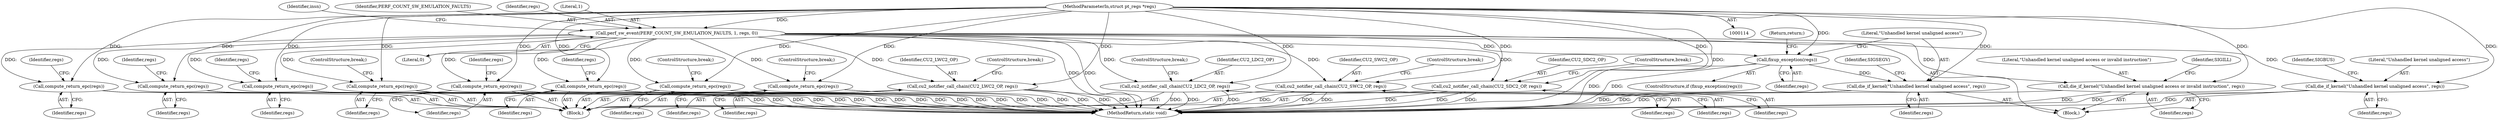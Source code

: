 digraph "0_linux_a8b0ca17b80e92faab46ee7179ba9e99ccb61233_12@pointer" {
"1000122" [label="(Call,perf_sw_event(PERF_COUNT_SW_EMULATION_FAULTS, 1, regs, 0))"];
"1000115" [label="(MethodParameterIn,struct pt_regs *regs)"];
"1000166" [label="(Call,compute_return_epc(regs))"];
"1000191" [label="(Call,compute_return_epc(regs))"];
"1000216" [label="(Call,compute_return_epc(regs))"];
"1000241" [label="(Call,compute_return_epc(regs))"];
"1000267" [label="(Call,compute_return_epc(regs))"];
"1000304" [label="(Call,compute_return_epc(regs))"];
"1000329" [label="(Call,compute_return_epc(regs))"];
"1000354" [label="(Call,compute_return_epc(regs))"];
"1000364" [label="(Call,cu2_notifier_call_chain(CU2_LWC2_OP, regs))"];
"1000369" [label="(Call,cu2_notifier_call_chain(CU2_LDC2_OP, regs))"];
"1000374" [label="(Call,cu2_notifier_call_chain(CU2_SWC2_OP, regs))"];
"1000379" [label="(Call,cu2_notifier_call_chain(CU2_SDC2_OP, regs))"];
"1000390" [label="(Call,fixup_exception(regs))"];
"1000393" [label="(Call,die_if_kernel(\"Unhandled kernel unaligned access\", regs))"];
"1000401" [label="(Call,die_if_kernel(\"Unhandled kernel unaligned access\", regs))"];
"1000409" [label="(Call,die_if_kernel(\"Unhandled kernel unaligned access or invalid instruction\", regs))"];
"1000369" [label="(Call,cu2_notifier_call_chain(CU2_LDC2_OP, regs))"];
"1000241" [label="(Call,compute_return_epc(regs))"];
"1000392" [label="(Return,return;)"];
"1000411" [label="(Identifier,regs)"];
"1000410" [label="(Literal,\"Unhandled kernel unaligned access or invalid instruction\")"];
"1000166" [label="(Call,compute_return_epc(regs))"];
"1000390" [label="(Call,fixup_exception(regs))"];
"1000221" [label="(Identifier,regs)"];
"1000329" [label="(Call,compute_return_epc(regs))"];
"1000167" [label="(Identifier,regs)"];
"1000217" [label="(Identifier,regs)"];
"1000268" [label="(Identifier,regs)"];
"1000366" [label="(Identifier,regs)"];
"1000123" [label="(Identifier,PERF_COUNT_SW_EMULATION_FAULTS)"];
"1000355" [label="(Identifier,regs)"];
"1000380" [label="(Identifier,CU2_SDC2_OP)"];
"1000125" [label="(Identifier,regs)"];
"1000367" [label="(ControlStructure,break;)"];
"1000304" [label="(Call,compute_return_epc(regs))"];
"1000216" [label="(Call,compute_return_epc(regs))"];
"1000393" [label="(Call,die_if_kernel(\"Unhandled kernel unaligned access\", regs))"];
"1000413" [label="(Identifier,SIGILL)"];
"1000374" [label="(Call,cu2_notifier_call_chain(CU2_SWC2_OP, regs))"];
"1000272" [label="(Identifier,regs)"];
"1000246" [label="(Identifier,regs)"];
"1000405" [label="(Identifier,SIGBUS)"];
"1000391" [label="(Identifier,regs)"];
"1000306" [label="(ControlStructure,break;)"];
"1000196" [label="(Identifier,regs)"];
"1000356" [label="(ControlStructure,break;)"];
"1000115" [label="(MethodParameterIn,struct pt_regs *regs)"];
"1000191" [label="(Call,compute_return_epc(regs))"];
"1000415" [label="(MethodReturn,static void)"];
"1000376" [label="(Identifier,regs)"];
"1000409" [label="(Call,die_if_kernel(\"Unhandled kernel unaligned access or invalid instruction\", regs))"];
"1000124" [label="(Literal,1)"];
"1000305" [label="(Identifier,regs)"];
"1000365" [label="(Identifier,CU2_LWC2_OP)"];
"1000403" [label="(Identifier,regs)"];
"1000354" [label="(Call,compute_return_epc(regs))"];
"1000375" [label="(Identifier,CU2_SWC2_OP)"];
"1000371" [label="(Identifier,regs)"];
"1000382" [label="(ControlStructure,break;)"];
"1000377" [label="(ControlStructure,break;)"];
"1000118" [label="(Block,)"];
"1000192" [label="(Identifier,regs)"];
"1000379" [label="(Call,cu2_notifier_call_chain(CU2_SDC2_OP, regs))"];
"1000364" [label="(Call,cu2_notifier_call_chain(CU2_LWC2_OP, regs))"];
"1000331" [label="(ControlStructure,break;)"];
"1000372" [label="(ControlStructure,break;)"];
"1000381" [label="(Identifier,regs)"];
"1000389" [label="(ControlStructure,if (fixup_exception(regs)))"];
"1000242" [label="(Identifier,regs)"];
"1000395" [label="(Identifier,regs)"];
"1000171" [label="(Identifier,regs)"];
"1000129" [label="(Identifier,insn)"];
"1000370" [label="(Identifier,CU2_LDC2_OP)"];
"1000397" [label="(Identifier,SIGSEGV)"];
"1000122" [label="(Call,perf_sw_event(PERF_COUNT_SW_EMULATION_FAULTS, 1, regs, 0))"];
"1000126" [label="(Literal,0)"];
"1000402" [label="(Literal,\"Unhandled kernel unaligned access\")"];
"1000267" [label="(Call,compute_return_epc(regs))"];
"1000138" [label="(Block,)"];
"1000330" [label="(Identifier,regs)"];
"1000401" [label="(Call,die_if_kernel(\"Unhandled kernel unaligned access\", regs))"];
"1000394" [label="(Literal,\"Unhandled kernel unaligned access\")"];
"1000122" -> "1000118"  [label="AST: "];
"1000122" -> "1000126"  [label="CFG: "];
"1000123" -> "1000122"  [label="AST: "];
"1000124" -> "1000122"  [label="AST: "];
"1000125" -> "1000122"  [label="AST: "];
"1000126" -> "1000122"  [label="AST: "];
"1000129" -> "1000122"  [label="CFG: "];
"1000122" -> "1000415"  [label="DDG: "];
"1000122" -> "1000415"  [label="DDG: "];
"1000115" -> "1000122"  [label="DDG: "];
"1000122" -> "1000166"  [label="DDG: "];
"1000122" -> "1000191"  [label="DDG: "];
"1000122" -> "1000216"  [label="DDG: "];
"1000122" -> "1000241"  [label="DDG: "];
"1000122" -> "1000267"  [label="DDG: "];
"1000122" -> "1000304"  [label="DDG: "];
"1000122" -> "1000329"  [label="DDG: "];
"1000122" -> "1000354"  [label="DDG: "];
"1000122" -> "1000364"  [label="DDG: "];
"1000122" -> "1000369"  [label="DDG: "];
"1000122" -> "1000374"  [label="DDG: "];
"1000122" -> "1000379"  [label="DDG: "];
"1000122" -> "1000390"  [label="DDG: "];
"1000122" -> "1000401"  [label="DDG: "];
"1000122" -> "1000409"  [label="DDG: "];
"1000115" -> "1000114"  [label="AST: "];
"1000115" -> "1000415"  [label="DDG: "];
"1000115" -> "1000166"  [label="DDG: "];
"1000115" -> "1000191"  [label="DDG: "];
"1000115" -> "1000216"  [label="DDG: "];
"1000115" -> "1000241"  [label="DDG: "];
"1000115" -> "1000267"  [label="DDG: "];
"1000115" -> "1000304"  [label="DDG: "];
"1000115" -> "1000329"  [label="DDG: "];
"1000115" -> "1000354"  [label="DDG: "];
"1000115" -> "1000364"  [label="DDG: "];
"1000115" -> "1000369"  [label="DDG: "];
"1000115" -> "1000374"  [label="DDG: "];
"1000115" -> "1000379"  [label="DDG: "];
"1000115" -> "1000390"  [label="DDG: "];
"1000115" -> "1000393"  [label="DDG: "];
"1000115" -> "1000401"  [label="DDG: "];
"1000115" -> "1000409"  [label="DDG: "];
"1000166" -> "1000138"  [label="AST: "];
"1000166" -> "1000167"  [label="CFG: "];
"1000167" -> "1000166"  [label="AST: "];
"1000171" -> "1000166"  [label="CFG: "];
"1000166" -> "1000415"  [label="DDG: "];
"1000166" -> "1000415"  [label="DDG: "];
"1000191" -> "1000138"  [label="AST: "];
"1000191" -> "1000192"  [label="CFG: "];
"1000192" -> "1000191"  [label="AST: "];
"1000196" -> "1000191"  [label="CFG: "];
"1000191" -> "1000415"  [label="DDG: "];
"1000191" -> "1000415"  [label="DDG: "];
"1000216" -> "1000138"  [label="AST: "];
"1000216" -> "1000217"  [label="CFG: "];
"1000217" -> "1000216"  [label="AST: "];
"1000221" -> "1000216"  [label="CFG: "];
"1000216" -> "1000415"  [label="DDG: "];
"1000216" -> "1000415"  [label="DDG: "];
"1000241" -> "1000138"  [label="AST: "];
"1000241" -> "1000242"  [label="CFG: "];
"1000242" -> "1000241"  [label="AST: "];
"1000246" -> "1000241"  [label="CFG: "];
"1000241" -> "1000415"  [label="DDG: "];
"1000241" -> "1000415"  [label="DDG: "];
"1000267" -> "1000138"  [label="AST: "];
"1000267" -> "1000268"  [label="CFG: "];
"1000268" -> "1000267"  [label="AST: "];
"1000272" -> "1000267"  [label="CFG: "];
"1000267" -> "1000415"  [label="DDG: "];
"1000267" -> "1000415"  [label="DDG: "];
"1000304" -> "1000138"  [label="AST: "];
"1000304" -> "1000305"  [label="CFG: "];
"1000305" -> "1000304"  [label="AST: "];
"1000306" -> "1000304"  [label="CFG: "];
"1000304" -> "1000415"  [label="DDG: "];
"1000304" -> "1000415"  [label="DDG: "];
"1000329" -> "1000138"  [label="AST: "];
"1000329" -> "1000330"  [label="CFG: "];
"1000330" -> "1000329"  [label="AST: "];
"1000331" -> "1000329"  [label="CFG: "];
"1000329" -> "1000415"  [label="DDG: "];
"1000329" -> "1000415"  [label="DDG: "];
"1000354" -> "1000138"  [label="AST: "];
"1000354" -> "1000355"  [label="CFG: "];
"1000355" -> "1000354"  [label="AST: "];
"1000356" -> "1000354"  [label="CFG: "];
"1000354" -> "1000415"  [label="DDG: "];
"1000354" -> "1000415"  [label="DDG: "];
"1000364" -> "1000138"  [label="AST: "];
"1000364" -> "1000366"  [label="CFG: "];
"1000365" -> "1000364"  [label="AST: "];
"1000366" -> "1000364"  [label="AST: "];
"1000367" -> "1000364"  [label="CFG: "];
"1000364" -> "1000415"  [label="DDG: "];
"1000364" -> "1000415"  [label="DDG: "];
"1000364" -> "1000415"  [label="DDG: "];
"1000369" -> "1000138"  [label="AST: "];
"1000369" -> "1000371"  [label="CFG: "];
"1000370" -> "1000369"  [label="AST: "];
"1000371" -> "1000369"  [label="AST: "];
"1000372" -> "1000369"  [label="CFG: "];
"1000369" -> "1000415"  [label="DDG: "];
"1000369" -> "1000415"  [label="DDG: "];
"1000369" -> "1000415"  [label="DDG: "];
"1000374" -> "1000138"  [label="AST: "];
"1000374" -> "1000376"  [label="CFG: "];
"1000375" -> "1000374"  [label="AST: "];
"1000376" -> "1000374"  [label="AST: "];
"1000377" -> "1000374"  [label="CFG: "];
"1000374" -> "1000415"  [label="DDG: "];
"1000374" -> "1000415"  [label="DDG: "];
"1000374" -> "1000415"  [label="DDG: "];
"1000379" -> "1000138"  [label="AST: "];
"1000379" -> "1000381"  [label="CFG: "];
"1000380" -> "1000379"  [label="AST: "];
"1000381" -> "1000379"  [label="AST: "];
"1000382" -> "1000379"  [label="CFG: "];
"1000379" -> "1000415"  [label="DDG: "];
"1000379" -> "1000415"  [label="DDG: "];
"1000379" -> "1000415"  [label="DDG: "];
"1000390" -> "1000389"  [label="AST: "];
"1000390" -> "1000391"  [label="CFG: "];
"1000391" -> "1000390"  [label="AST: "];
"1000392" -> "1000390"  [label="CFG: "];
"1000394" -> "1000390"  [label="CFG: "];
"1000390" -> "1000415"  [label="DDG: "];
"1000390" -> "1000415"  [label="DDG: "];
"1000390" -> "1000393"  [label="DDG: "];
"1000393" -> "1000118"  [label="AST: "];
"1000393" -> "1000395"  [label="CFG: "];
"1000394" -> "1000393"  [label="AST: "];
"1000395" -> "1000393"  [label="AST: "];
"1000397" -> "1000393"  [label="CFG: "];
"1000393" -> "1000415"  [label="DDG: "];
"1000393" -> "1000415"  [label="DDG: "];
"1000401" -> "1000118"  [label="AST: "];
"1000401" -> "1000403"  [label="CFG: "];
"1000402" -> "1000401"  [label="AST: "];
"1000403" -> "1000401"  [label="AST: "];
"1000405" -> "1000401"  [label="CFG: "];
"1000401" -> "1000415"  [label="DDG: "];
"1000401" -> "1000415"  [label="DDG: "];
"1000409" -> "1000118"  [label="AST: "];
"1000409" -> "1000411"  [label="CFG: "];
"1000410" -> "1000409"  [label="AST: "];
"1000411" -> "1000409"  [label="AST: "];
"1000413" -> "1000409"  [label="CFG: "];
"1000409" -> "1000415"  [label="DDG: "];
"1000409" -> "1000415"  [label="DDG: "];
}
